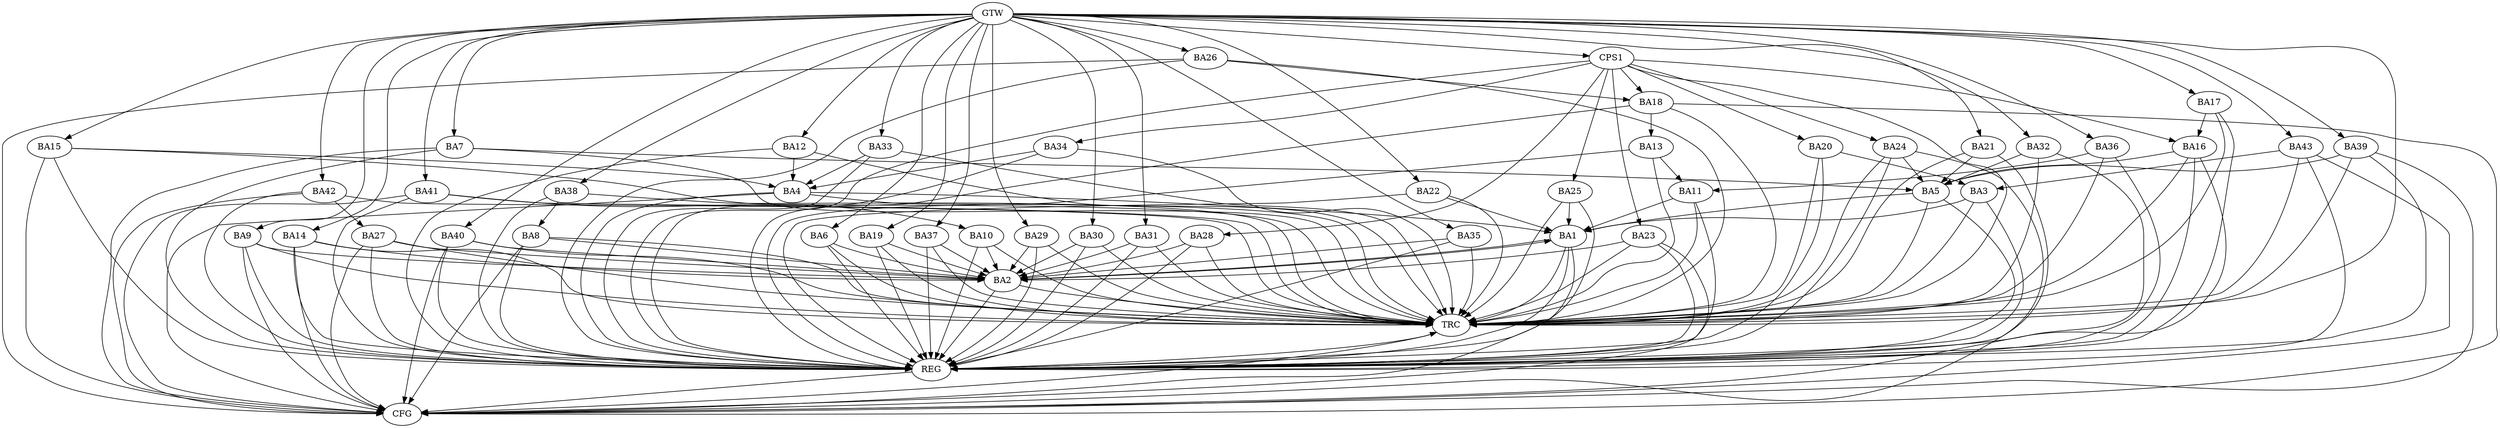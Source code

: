 strict digraph G {
  BA1 [ label="BA1" ];
  BA2 [ label="BA2" ];
  BA3 [ label="BA3" ];
  BA4 [ label="BA4" ];
  BA5 [ label="BA5" ];
  BA6 [ label="BA6" ];
  BA7 [ label="BA7" ];
  BA8 [ label="BA8" ];
  BA9 [ label="BA9" ];
  BA10 [ label="BA10" ];
  BA11 [ label="BA11" ];
  BA12 [ label="BA12" ];
  BA13 [ label="BA13" ];
  BA14 [ label="BA14" ];
  BA15 [ label="BA15" ];
  BA16 [ label="BA16" ];
  BA17 [ label="BA17" ];
  BA18 [ label="BA18" ];
  BA19 [ label="BA19" ];
  BA20 [ label="BA20" ];
  BA21 [ label="BA21" ];
  BA22 [ label="BA22" ];
  BA23 [ label="BA23" ];
  BA24 [ label="BA24" ];
  BA25 [ label="BA25" ];
  BA26 [ label="BA26" ];
  BA27 [ label="BA27" ];
  BA28 [ label="BA28" ];
  BA29 [ label="BA29" ];
  BA30 [ label="BA30" ];
  BA31 [ label="BA31" ];
  BA32 [ label="BA32" ];
  BA33 [ label="BA33" ];
  BA34 [ label="BA34" ];
  BA35 [ label="BA35" ];
  BA36 [ label="BA36" ];
  BA37 [ label="BA37" ];
  BA38 [ label="BA38" ];
  BA39 [ label="BA39" ];
  BA40 [ label="BA40" ];
  BA41 [ label="BA41" ];
  BA42 [ label="BA42" ];
  BA43 [ label="BA43" ];
  CPS1 [ label="CPS1" ];
  GTW [ label="GTW" ];
  REG [ label="REG" ];
  CFG [ label="CFG" ];
  TRC [ label="TRC" ];
  BA1 -> BA2;
  BA2 -> BA1;
  BA3 -> BA1;
  BA4 -> BA1;
  BA5 -> BA1;
  BA6 -> BA2;
  BA7 -> BA5;
  BA8 -> BA2;
  BA9 -> BA2;
  BA10 -> BA2;
  BA11 -> BA1;
  BA12 -> BA4;
  BA13 -> BA11;
  BA14 -> BA2;
  BA15 -> BA4;
  BA16 -> BA5;
  BA17 -> BA16;
  BA18 -> BA13;
  BA19 -> BA2;
  BA20 -> BA3;
  BA21 -> BA5;
  BA22 -> BA1;
  BA23 -> BA2;
  BA24 -> BA5;
  BA25 -> BA1;
  BA26 -> BA18;
  BA27 -> BA2;
  BA28 -> BA2;
  BA29 -> BA2;
  BA30 -> BA2;
  BA31 -> BA2;
  BA32 -> BA5;
  BA33 -> BA4;
  BA34 -> BA4;
  BA35 -> BA2;
  BA36 -> BA11;
  BA37 -> BA2;
  BA38 -> BA8;
  BA39 -> BA5;
  BA40 -> BA2;
  BA41 -> BA10;
  BA42 -> BA27;
  BA43 -> BA3;
  CPS1 -> BA24;
  CPS1 -> BA20;
  CPS1 -> BA25;
  CPS1 -> BA34;
  CPS1 -> BA18;
  CPS1 -> BA28;
  CPS1 -> BA23;
  CPS1 -> BA16;
  GTW -> BA6;
  GTW -> BA7;
  GTW -> BA9;
  GTW -> BA12;
  GTW -> BA14;
  GTW -> BA15;
  GTW -> BA17;
  GTW -> BA19;
  GTW -> BA21;
  GTW -> BA22;
  GTW -> BA26;
  GTW -> BA29;
  GTW -> BA30;
  GTW -> BA31;
  GTW -> BA32;
  GTW -> BA33;
  GTW -> BA35;
  GTW -> BA36;
  GTW -> BA37;
  GTW -> BA38;
  GTW -> BA39;
  GTW -> BA40;
  GTW -> BA41;
  GTW -> BA42;
  GTW -> BA43;
  GTW -> CPS1;
  BA1 -> REG;
  BA2 -> REG;
  BA3 -> REG;
  BA4 -> REG;
  BA5 -> REG;
  BA6 -> REG;
  BA7 -> REG;
  BA8 -> REG;
  BA9 -> REG;
  BA10 -> REG;
  BA11 -> REG;
  BA12 -> REG;
  BA13 -> REG;
  BA14 -> REG;
  BA15 -> REG;
  BA16 -> REG;
  BA17 -> REG;
  BA18 -> REG;
  BA19 -> REG;
  BA20 -> REG;
  BA21 -> REG;
  BA22 -> REG;
  BA23 -> REG;
  BA24 -> REG;
  BA25 -> REG;
  BA26 -> REG;
  BA27 -> REG;
  BA28 -> REG;
  BA29 -> REG;
  BA30 -> REG;
  BA31 -> REG;
  BA32 -> REG;
  BA33 -> REG;
  BA34 -> REG;
  BA35 -> REG;
  BA36 -> REG;
  BA37 -> REG;
  BA38 -> REG;
  BA39 -> REG;
  BA40 -> REG;
  BA41 -> REG;
  BA42 -> REG;
  BA43 -> REG;
  CPS1 -> REG;
  BA23 -> CFG;
  BA1 -> CFG;
  BA16 -> CFG;
  BA24 -> CFG;
  BA18 -> CFG;
  BA9 -> CFG;
  BA43 -> CFG;
  BA41 -> CFG;
  BA27 -> CFG;
  BA15 -> CFG;
  BA39 -> CFG;
  BA40 -> CFG;
  BA8 -> CFG;
  BA26 -> CFG;
  BA42 -> CFG;
  BA4 -> CFG;
  BA7 -> CFG;
  BA14 -> CFG;
  REG -> CFG;
  BA1 -> TRC;
  BA2 -> TRC;
  BA3 -> TRC;
  BA4 -> TRC;
  BA5 -> TRC;
  BA6 -> TRC;
  BA7 -> TRC;
  BA8 -> TRC;
  BA9 -> TRC;
  BA10 -> TRC;
  BA11 -> TRC;
  BA12 -> TRC;
  BA13 -> TRC;
  BA14 -> TRC;
  BA15 -> TRC;
  BA16 -> TRC;
  BA17 -> TRC;
  BA18 -> TRC;
  BA19 -> TRC;
  BA20 -> TRC;
  BA21 -> TRC;
  BA22 -> TRC;
  BA23 -> TRC;
  BA24 -> TRC;
  BA25 -> TRC;
  BA26 -> TRC;
  BA27 -> TRC;
  BA28 -> TRC;
  BA29 -> TRC;
  BA30 -> TRC;
  BA31 -> TRC;
  BA32 -> TRC;
  BA33 -> TRC;
  BA34 -> TRC;
  BA35 -> TRC;
  BA36 -> TRC;
  BA37 -> TRC;
  BA38 -> TRC;
  BA39 -> TRC;
  BA40 -> TRC;
  BA41 -> TRC;
  BA42 -> TRC;
  BA43 -> TRC;
  CPS1 -> TRC;
  GTW -> TRC;
  CFG -> TRC;
  TRC -> REG;
}
